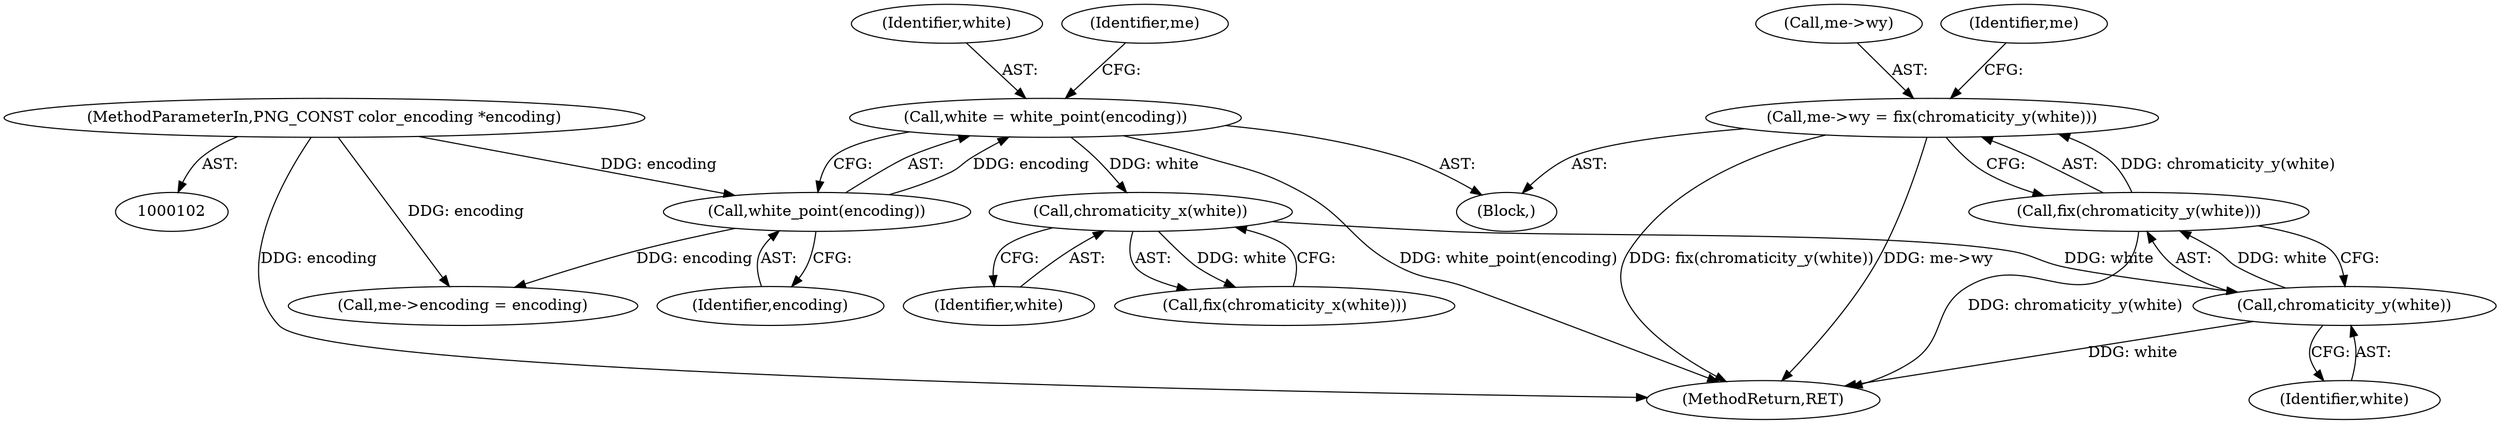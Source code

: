 digraph "0_Android_9d4853418ab2f754c2b63e091c29c5529b8b86ca_40@pointer" {
"1000124" [label="(Call,me->wy = fix(chromaticity_y(white)))"];
"1000128" [label="(Call,fix(chromaticity_y(white)))"];
"1000129" [label="(Call,chromaticity_y(white))"];
"1000122" [label="(Call,chromaticity_x(white))"];
"1000108" [label="(Call,white = white_point(encoding))"];
"1000110" [label="(Call,white_point(encoding))"];
"1000105" [label="(MethodParameterIn,PNG_CONST color_encoding *encoding)"];
"1000129" [label="(Call,chromaticity_y(white))"];
"1000109" [label="(Identifier,white)"];
"1000111" [label="(Identifier,encoding)"];
"1000114" [label="(Identifier,me)"];
"1000124" [label="(Call,me->wy = fix(chromaticity_y(white)))"];
"1000106" [label="(Block,)"];
"1000105" [label="(MethodParameterIn,PNG_CONST color_encoding *encoding)"];
"1000228" [label="(MethodReturn,RET)"];
"1000122" [label="(Call,chromaticity_x(white))"];
"1000108" [label="(Call,white = white_point(encoding))"];
"1000128" [label="(Call,fix(chromaticity_y(white)))"];
"1000123" [label="(Identifier,white)"];
"1000125" [label="(Call,me->wy)"];
"1000130" [label="(Identifier,white)"];
"1000110" [label="(Call,white_point(encoding))"];
"1000121" [label="(Call,fix(chromaticity_x(white)))"];
"1000112" [label="(Call,me->encoding = encoding)"];
"1000133" [label="(Identifier,me)"];
"1000124" -> "1000106"  [label="AST: "];
"1000124" -> "1000128"  [label="CFG: "];
"1000125" -> "1000124"  [label="AST: "];
"1000128" -> "1000124"  [label="AST: "];
"1000133" -> "1000124"  [label="CFG: "];
"1000124" -> "1000228"  [label="DDG: fix(chromaticity_y(white))"];
"1000124" -> "1000228"  [label="DDG: me->wy"];
"1000128" -> "1000124"  [label="DDG: chromaticity_y(white)"];
"1000128" -> "1000129"  [label="CFG: "];
"1000129" -> "1000128"  [label="AST: "];
"1000128" -> "1000228"  [label="DDG: chromaticity_y(white)"];
"1000129" -> "1000128"  [label="DDG: white"];
"1000129" -> "1000130"  [label="CFG: "];
"1000130" -> "1000129"  [label="AST: "];
"1000129" -> "1000228"  [label="DDG: white"];
"1000122" -> "1000129"  [label="DDG: white"];
"1000122" -> "1000121"  [label="AST: "];
"1000122" -> "1000123"  [label="CFG: "];
"1000123" -> "1000122"  [label="AST: "];
"1000121" -> "1000122"  [label="CFG: "];
"1000122" -> "1000121"  [label="DDG: white"];
"1000108" -> "1000122"  [label="DDG: white"];
"1000108" -> "1000106"  [label="AST: "];
"1000108" -> "1000110"  [label="CFG: "];
"1000109" -> "1000108"  [label="AST: "];
"1000110" -> "1000108"  [label="AST: "];
"1000114" -> "1000108"  [label="CFG: "];
"1000108" -> "1000228"  [label="DDG: white_point(encoding)"];
"1000110" -> "1000108"  [label="DDG: encoding"];
"1000110" -> "1000111"  [label="CFG: "];
"1000111" -> "1000110"  [label="AST: "];
"1000105" -> "1000110"  [label="DDG: encoding"];
"1000110" -> "1000112"  [label="DDG: encoding"];
"1000105" -> "1000102"  [label="AST: "];
"1000105" -> "1000228"  [label="DDG: encoding"];
"1000105" -> "1000112"  [label="DDG: encoding"];
}
